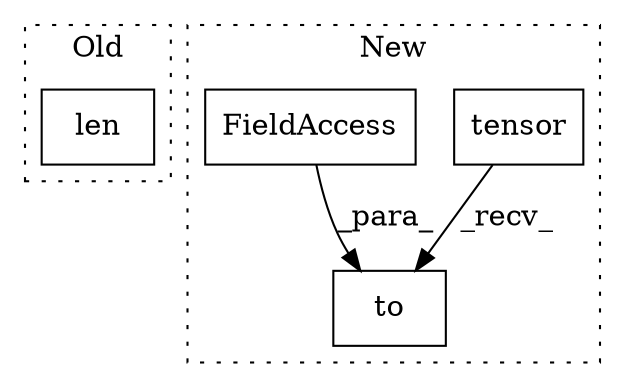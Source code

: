 digraph G {
subgraph cluster0 {
1 [label="len" a="32" s="638,653" l="4,1" shape="box"];
label = "Old";
style="dotted";
}
subgraph cluster1 {
2 [label="tensor" a="32" s="1287,1322" l="7,1" shape="box"];
3 [label="to" a="32" s="1388,1402" l="3,1" shape="box"];
4 [label="FieldAccess" a="22" s="1391" l="11" shape="box"];
label = "New";
style="dotted";
}
2 -> 3 [label="_recv_"];
4 -> 3 [label="_para_"];
}